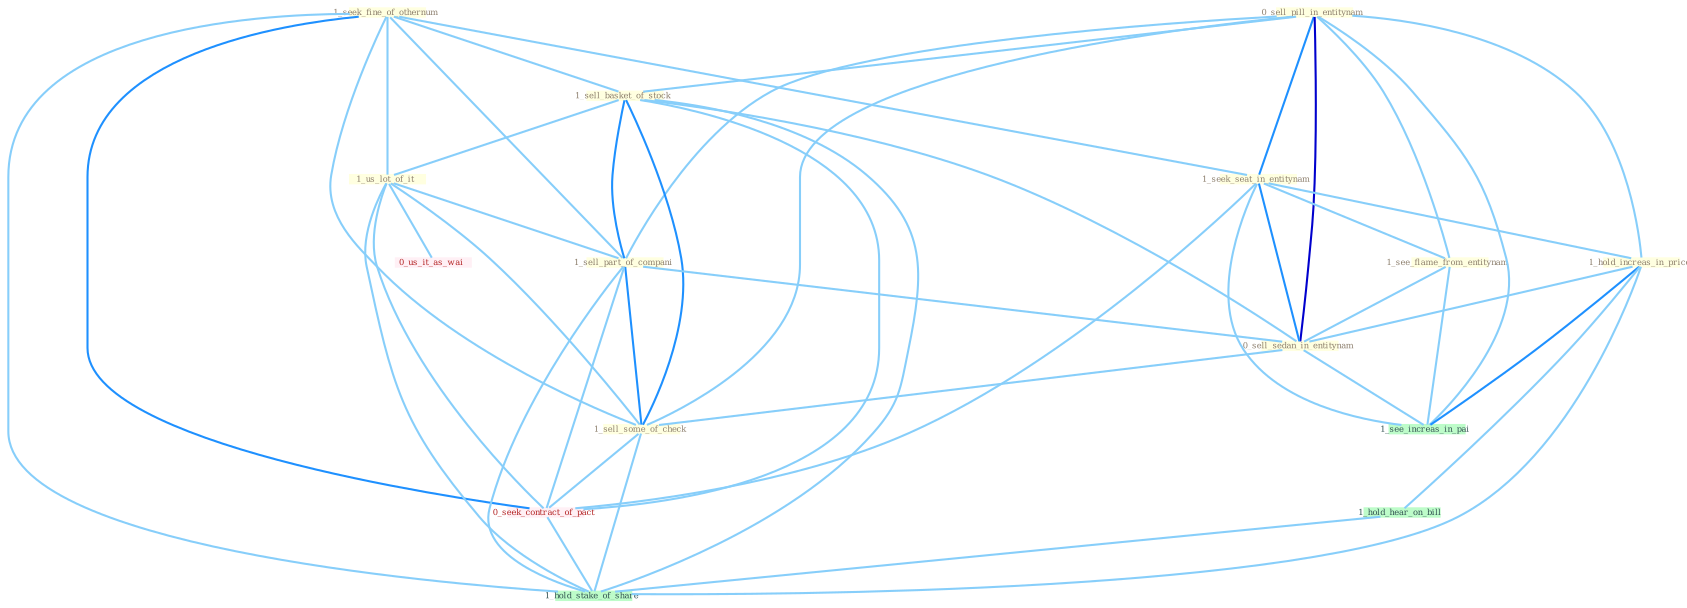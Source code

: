 Graph G{ 
    node
    [shape=polygon,style=filled,width=.5,height=.06,color="#BDFCC9",fixedsize=true,fontsize=4,
    fontcolor="#2f4f4f"];
    {node
    [color="#ffffe0", fontcolor="#8b7d6b"] "1_seek_fine_of_othernum " "0_sell_pill_in_entitynam " "1_seek_seat_in_entitynam " "1_hold_increas_in_price " "1_sell_basket_of_stock " "1_see_flame_from_entitynam " "1_us_lot_of_it " "1_sell_part_of_compani " "0_sell_sedan_in_entitynam " "1_sell_some_of_check "}
{node [color="#fff0f5", fontcolor="#b22222"] "0_seek_contract_of_pact " "0_us_it_as_wai "}
edge [color="#B0E2FF"];

	"1_seek_fine_of_othernum " -- "1_seek_seat_in_entitynam " [w="1", color="#87cefa" ];
	"1_seek_fine_of_othernum " -- "1_sell_basket_of_stock " [w="1", color="#87cefa" ];
	"1_seek_fine_of_othernum " -- "1_us_lot_of_it " [w="1", color="#87cefa" ];
	"1_seek_fine_of_othernum " -- "1_sell_part_of_compani " [w="1", color="#87cefa" ];
	"1_seek_fine_of_othernum " -- "1_sell_some_of_check " [w="1", color="#87cefa" ];
	"1_seek_fine_of_othernum " -- "0_seek_contract_of_pact " [w="2", color="#1e90ff" , len=0.8];
	"1_seek_fine_of_othernum " -- "1_hold_stake_of_share " [w="1", color="#87cefa" ];
	"0_sell_pill_in_entitynam " -- "1_seek_seat_in_entitynam " [w="2", color="#1e90ff" , len=0.8];
	"0_sell_pill_in_entitynam " -- "1_hold_increas_in_price " [w="1", color="#87cefa" ];
	"0_sell_pill_in_entitynam " -- "1_sell_basket_of_stock " [w="1", color="#87cefa" ];
	"0_sell_pill_in_entitynam " -- "1_see_flame_from_entitynam " [w="1", color="#87cefa" ];
	"0_sell_pill_in_entitynam " -- "1_sell_part_of_compani " [w="1", color="#87cefa" ];
	"0_sell_pill_in_entitynam " -- "0_sell_sedan_in_entitynam " [w="3", color="#0000cd" , len=0.6];
	"0_sell_pill_in_entitynam " -- "1_sell_some_of_check " [w="1", color="#87cefa" ];
	"0_sell_pill_in_entitynam " -- "1_see_increas_in_pai " [w="1", color="#87cefa" ];
	"1_seek_seat_in_entitynam " -- "1_hold_increas_in_price " [w="1", color="#87cefa" ];
	"1_seek_seat_in_entitynam " -- "1_see_flame_from_entitynam " [w="1", color="#87cefa" ];
	"1_seek_seat_in_entitynam " -- "0_sell_sedan_in_entitynam " [w="2", color="#1e90ff" , len=0.8];
	"1_seek_seat_in_entitynam " -- "0_seek_contract_of_pact " [w="1", color="#87cefa" ];
	"1_seek_seat_in_entitynam " -- "1_see_increas_in_pai " [w="1", color="#87cefa" ];
	"1_hold_increas_in_price " -- "0_sell_sedan_in_entitynam " [w="1", color="#87cefa" ];
	"1_hold_increas_in_price " -- "1_see_increas_in_pai " [w="2", color="#1e90ff" , len=0.8];
	"1_hold_increas_in_price " -- "1_hold_hear_on_bill " [w="1", color="#87cefa" ];
	"1_hold_increas_in_price " -- "1_hold_stake_of_share " [w="1", color="#87cefa" ];
	"1_sell_basket_of_stock " -- "1_us_lot_of_it " [w="1", color="#87cefa" ];
	"1_sell_basket_of_stock " -- "1_sell_part_of_compani " [w="2", color="#1e90ff" , len=0.8];
	"1_sell_basket_of_stock " -- "0_sell_sedan_in_entitynam " [w="1", color="#87cefa" ];
	"1_sell_basket_of_stock " -- "1_sell_some_of_check " [w="2", color="#1e90ff" , len=0.8];
	"1_sell_basket_of_stock " -- "0_seek_contract_of_pact " [w="1", color="#87cefa" ];
	"1_sell_basket_of_stock " -- "1_hold_stake_of_share " [w="1", color="#87cefa" ];
	"1_see_flame_from_entitynam " -- "0_sell_sedan_in_entitynam " [w="1", color="#87cefa" ];
	"1_see_flame_from_entitynam " -- "1_see_increas_in_pai " [w="1", color="#87cefa" ];
	"1_us_lot_of_it " -- "1_sell_part_of_compani " [w="1", color="#87cefa" ];
	"1_us_lot_of_it " -- "1_sell_some_of_check " [w="1", color="#87cefa" ];
	"1_us_lot_of_it " -- "0_seek_contract_of_pact " [w="1", color="#87cefa" ];
	"1_us_lot_of_it " -- "0_us_it_as_wai " [w="1", color="#87cefa" ];
	"1_us_lot_of_it " -- "1_hold_stake_of_share " [w="1", color="#87cefa" ];
	"1_sell_part_of_compani " -- "0_sell_sedan_in_entitynam " [w="1", color="#87cefa" ];
	"1_sell_part_of_compani " -- "1_sell_some_of_check " [w="2", color="#1e90ff" , len=0.8];
	"1_sell_part_of_compani " -- "0_seek_contract_of_pact " [w="1", color="#87cefa" ];
	"1_sell_part_of_compani " -- "1_hold_stake_of_share " [w="1", color="#87cefa" ];
	"0_sell_sedan_in_entitynam " -- "1_sell_some_of_check " [w="1", color="#87cefa" ];
	"0_sell_sedan_in_entitynam " -- "1_see_increas_in_pai " [w="1", color="#87cefa" ];
	"1_sell_some_of_check " -- "0_seek_contract_of_pact " [w="1", color="#87cefa" ];
	"1_sell_some_of_check " -- "1_hold_stake_of_share " [w="1", color="#87cefa" ];
	"0_seek_contract_of_pact " -- "1_hold_stake_of_share " [w="1", color="#87cefa" ];
	"1_hold_hear_on_bill " -- "1_hold_stake_of_share " [w="1", color="#87cefa" ];
}